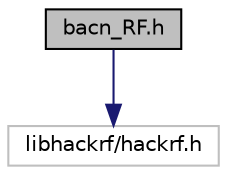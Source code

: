 digraph "bacn_RF.h"
{
 // LATEX_PDF_SIZE
  edge [fontname="Helvetica",fontsize="10",labelfontname="Helvetica",labelfontsize="10"];
  node [fontname="Helvetica",fontsize="10",shape=record];
  Node1 [label="bacn_RF.h",height=0.2,width=0.4,color="black", fillcolor="grey75", style="filled", fontcolor="black",tooltip="Definiciones y prototipos para el manejo del dispositivo HackRF."];
  Node1 -> Node2 [color="midnightblue",fontsize="10",style="solid",fontname="Helvetica"];
  Node2 [label="libhackrf/hackrf.h",height=0.2,width=0.4,color="grey75", fillcolor="white", style="filled",tooltip=" "];
}
